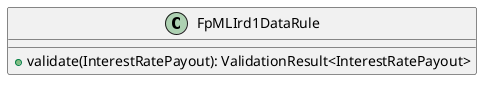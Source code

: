 @startuml

    class FpMLIrd1DataRule [[FpMLIrd1DataRule.html]] {
        +validate(InterestRatePayout): ValidationResult<InterestRatePayout>
    }

@enduml
